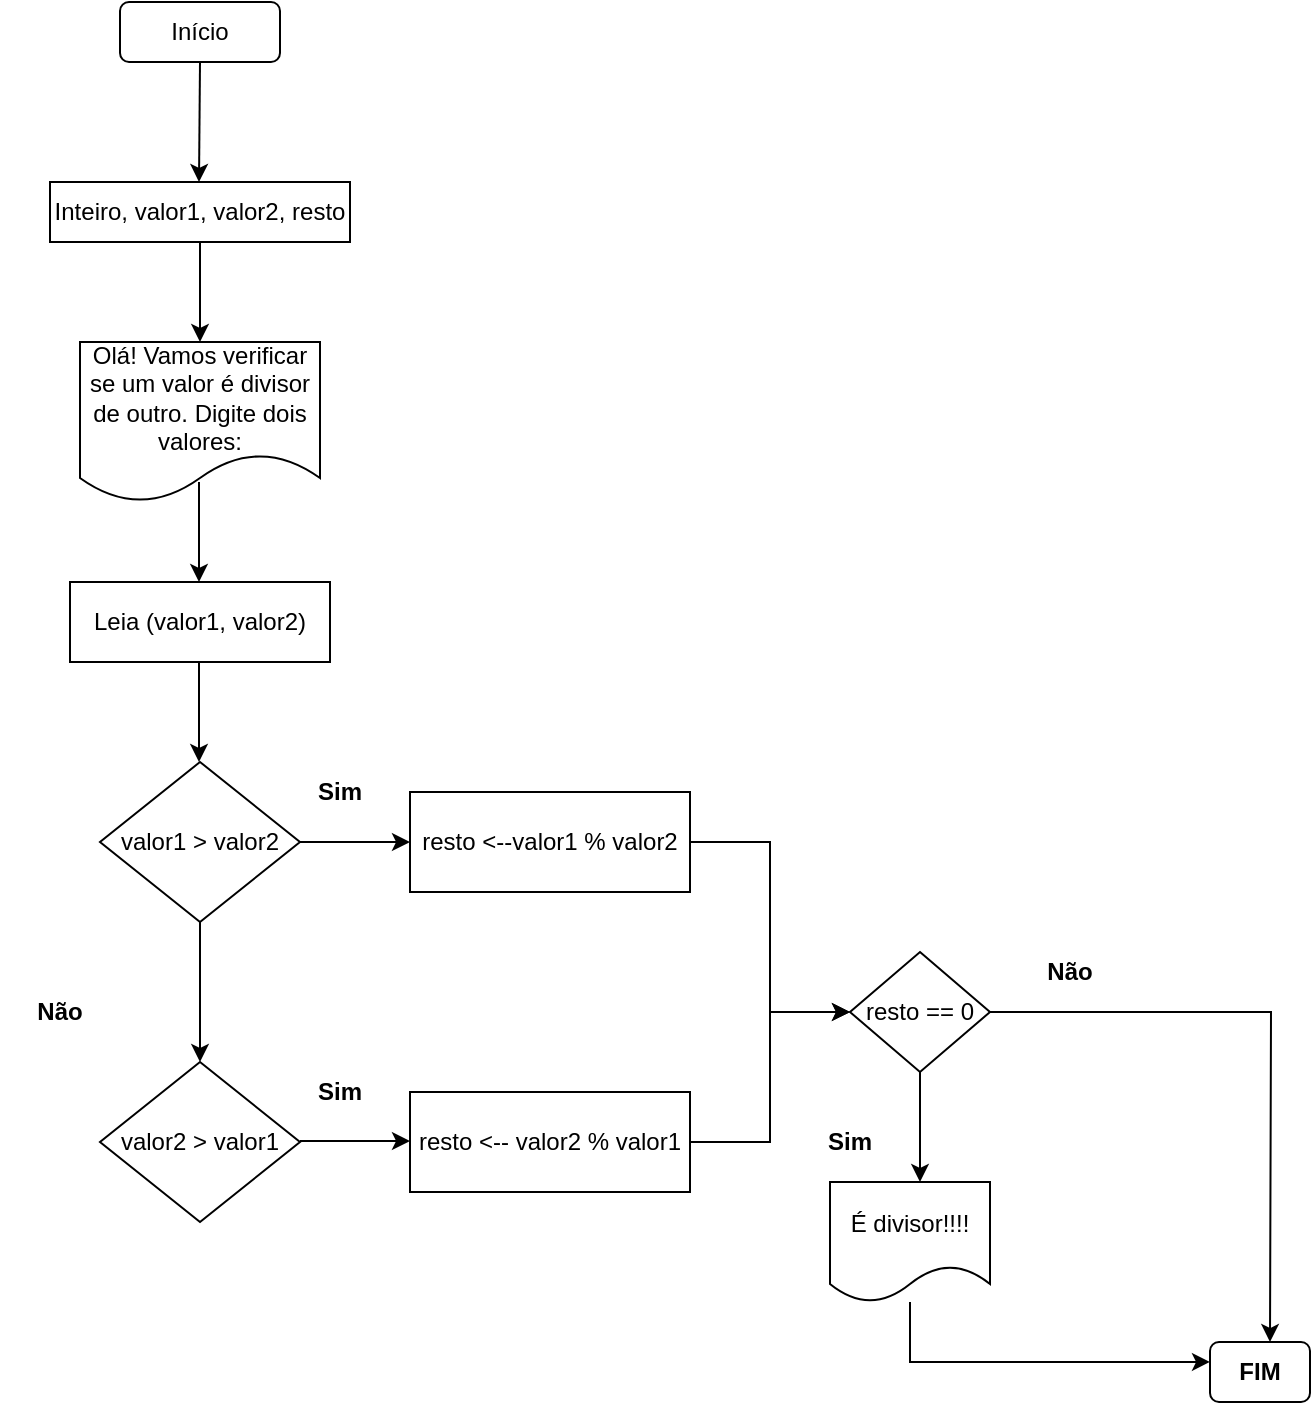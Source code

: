 <mxfile version="20.3.7" type="github">
  <diagram id="C5RBs43oDa-KdzZeNtuy" name="Page-1">
    <mxGraphModel dx="1632" dy="600" grid="1" gridSize="10" guides="1" tooltips="1" connect="1" arrows="1" fold="1" page="1" pageScale="1" pageWidth="827" pageHeight="1169" math="0" shadow="0">
      <root>
        <mxCell id="WIyWlLk6GJQsqaUBKTNV-0" />
        <mxCell id="WIyWlLk6GJQsqaUBKTNV-1" parent="WIyWlLk6GJQsqaUBKTNV-0" />
        <mxCell id="WIyWlLk6GJQsqaUBKTNV-3" value="Início" style="rounded=1;whiteSpace=wrap;html=1;fontSize=12;glass=0;strokeWidth=1;shadow=0;" parent="WIyWlLk6GJQsqaUBKTNV-1" vertex="1">
          <mxGeometry x="185" y="80" width="80" height="30" as="geometry" />
        </mxCell>
        <mxCell id="Zu7YTi2EJA5n7ZkUkfS5-6" style="edgeStyle=none;rounded=0;orthogonalLoop=1;jettySize=auto;html=1;exitX=0.5;exitY=1;exitDx=0;exitDy=0;" edge="1" parent="WIyWlLk6GJQsqaUBKTNV-1" source="Zu7YTi2EJA5n7ZkUkfS5-1">
          <mxGeometry relative="1" as="geometry">
            <mxPoint x="225" y="250" as="targetPoint" />
          </mxGeometry>
        </mxCell>
        <mxCell id="Zu7YTi2EJA5n7ZkUkfS5-1" value="Inteiro, valor1, valor2, resto" style="rounded=0;whiteSpace=wrap;html=1;fillColor=default;" vertex="1" parent="WIyWlLk6GJQsqaUBKTNV-1">
          <mxGeometry x="150" y="170" width="150" height="30" as="geometry" />
        </mxCell>
        <mxCell id="Zu7YTi2EJA5n7ZkUkfS5-7" value="Olá! Vamos verificar se um valor é divisor de outro. Digite dois valores:" style="shape=document;whiteSpace=wrap;html=1;boundedLbl=1;fillColor=default;" vertex="1" parent="WIyWlLk6GJQsqaUBKTNV-1">
          <mxGeometry x="165" y="250" width="120" height="80" as="geometry" />
        </mxCell>
        <mxCell id="Zu7YTi2EJA5n7ZkUkfS5-8" value="Leia (valor1, valor2)" style="rounded=0;whiteSpace=wrap;html=1;fillColor=default;" vertex="1" parent="WIyWlLk6GJQsqaUBKTNV-1">
          <mxGeometry x="160" y="370" width="130" height="40" as="geometry" />
        </mxCell>
        <mxCell id="Zu7YTi2EJA5n7ZkUkfS5-18" style="edgeStyle=none;rounded=0;orthogonalLoop=1;jettySize=auto;html=1;exitX=0.5;exitY=1;exitDx=0;exitDy=0;entryX=0.5;entryY=0;entryDx=0;entryDy=0;" edge="1" parent="WIyWlLk6GJQsqaUBKTNV-1" source="Zu7YTi2EJA5n7ZkUkfS5-9" target="Zu7YTi2EJA5n7ZkUkfS5-10">
          <mxGeometry relative="1" as="geometry" />
        </mxCell>
        <mxCell id="Zu7YTi2EJA5n7ZkUkfS5-19" style="edgeStyle=none;rounded=0;orthogonalLoop=1;jettySize=auto;html=1;exitX=1;exitY=0.5;exitDx=0;exitDy=0;entryX=0;entryY=0.5;entryDx=0;entryDy=0;" edge="1" parent="WIyWlLk6GJQsqaUBKTNV-1" source="Zu7YTi2EJA5n7ZkUkfS5-9" target="Zu7YTi2EJA5n7ZkUkfS5-12">
          <mxGeometry relative="1" as="geometry" />
        </mxCell>
        <mxCell id="Zu7YTi2EJA5n7ZkUkfS5-9" value="valor1 &amp;gt; valor2" style="rhombus;whiteSpace=wrap;html=1;fillColor=default;" vertex="1" parent="WIyWlLk6GJQsqaUBKTNV-1">
          <mxGeometry x="175" y="460" width="100" height="80" as="geometry" />
        </mxCell>
        <mxCell id="Zu7YTi2EJA5n7ZkUkfS5-10" value="valor2 &amp;gt; valor1" style="rhombus;whiteSpace=wrap;html=1;fillColor=default;" vertex="1" parent="WIyWlLk6GJQsqaUBKTNV-1">
          <mxGeometry x="175" y="610" width="100" height="80" as="geometry" />
        </mxCell>
        <mxCell id="Zu7YTi2EJA5n7ZkUkfS5-23" style="edgeStyle=orthogonalEdgeStyle;rounded=0;orthogonalLoop=1;jettySize=auto;html=1;exitX=1;exitY=0.5;exitDx=0;exitDy=0;entryX=0;entryY=0.5;entryDx=0;entryDy=0;" edge="1" parent="WIyWlLk6GJQsqaUBKTNV-1" source="Zu7YTi2EJA5n7ZkUkfS5-11" target="Zu7YTi2EJA5n7ZkUkfS5-13">
          <mxGeometry relative="1" as="geometry">
            <mxPoint x="510" y="580" as="targetPoint" />
            <Array as="points">
              <mxPoint x="510" y="650" />
              <mxPoint x="510" y="585" />
            </Array>
          </mxGeometry>
        </mxCell>
        <mxCell id="Zu7YTi2EJA5n7ZkUkfS5-11" value="resto &amp;lt;-- valor2 % valor1" style="rounded=0;whiteSpace=wrap;html=1;fillColor=default;" vertex="1" parent="WIyWlLk6GJQsqaUBKTNV-1">
          <mxGeometry x="330" y="625" width="140" height="50" as="geometry" />
        </mxCell>
        <mxCell id="Zu7YTi2EJA5n7ZkUkfS5-42" style="edgeStyle=orthogonalEdgeStyle;rounded=0;orthogonalLoop=1;jettySize=auto;html=1;exitX=1;exitY=0.5;exitDx=0;exitDy=0;entryX=0;entryY=0.5;entryDx=0;entryDy=0;" edge="1" parent="WIyWlLk6GJQsqaUBKTNV-1" source="Zu7YTi2EJA5n7ZkUkfS5-12" target="Zu7YTi2EJA5n7ZkUkfS5-13">
          <mxGeometry relative="1" as="geometry" />
        </mxCell>
        <mxCell id="Zu7YTi2EJA5n7ZkUkfS5-12" value="resto &amp;lt;--valor1 % valor2" style="rounded=0;whiteSpace=wrap;html=1;fillColor=default;" vertex="1" parent="WIyWlLk6GJQsqaUBKTNV-1">
          <mxGeometry x="330" y="475" width="140" height="50" as="geometry" />
        </mxCell>
        <mxCell id="Zu7YTi2EJA5n7ZkUkfS5-28" style="edgeStyle=orthogonalEdgeStyle;rounded=0;orthogonalLoop=1;jettySize=auto;html=1;exitX=0.5;exitY=1;exitDx=0;exitDy=0;" edge="1" parent="WIyWlLk6GJQsqaUBKTNV-1" source="Zu7YTi2EJA5n7ZkUkfS5-13">
          <mxGeometry relative="1" as="geometry">
            <mxPoint x="585" y="670" as="targetPoint" />
          </mxGeometry>
        </mxCell>
        <mxCell id="Zu7YTi2EJA5n7ZkUkfS5-32" style="edgeStyle=orthogonalEdgeStyle;rounded=0;orthogonalLoop=1;jettySize=auto;html=1;exitX=1;exitY=0.5;exitDx=0;exitDy=0;" edge="1" parent="WIyWlLk6GJQsqaUBKTNV-1" source="Zu7YTi2EJA5n7ZkUkfS5-13">
          <mxGeometry relative="1" as="geometry">
            <mxPoint x="760" y="750" as="targetPoint" />
          </mxGeometry>
        </mxCell>
        <mxCell id="Zu7YTi2EJA5n7ZkUkfS5-13" value="resto == 0" style="rhombus;whiteSpace=wrap;html=1;fillColor=default;" vertex="1" parent="WIyWlLk6GJQsqaUBKTNV-1">
          <mxGeometry x="550" y="555" width="70" height="60" as="geometry" />
        </mxCell>
        <mxCell id="Zu7YTi2EJA5n7ZkUkfS5-33" style="edgeStyle=orthogonalEdgeStyle;rounded=0;orthogonalLoop=1;jettySize=auto;html=1;entryX=0;entryY=0.333;entryDx=0;entryDy=0;entryPerimeter=0;" edge="1" parent="WIyWlLk6GJQsqaUBKTNV-1" source="Zu7YTi2EJA5n7ZkUkfS5-14" target="Zu7YTi2EJA5n7ZkUkfS5-38">
          <mxGeometry relative="1" as="geometry">
            <mxPoint x="720" y="760" as="targetPoint" />
            <Array as="points">
              <mxPoint x="580" y="760" />
            </Array>
          </mxGeometry>
        </mxCell>
        <mxCell id="Zu7YTi2EJA5n7ZkUkfS5-14" value="É divisor!!!!" style="shape=document;whiteSpace=wrap;html=1;boundedLbl=1;fillColor=default;" vertex="1" parent="WIyWlLk6GJQsqaUBKTNV-1">
          <mxGeometry x="540" y="670" width="80" height="60" as="geometry" />
        </mxCell>
        <mxCell id="Zu7YTi2EJA5n7ZkUkfS5-15" style="edgeStyle=none;rounded=0;orthogonalLoop=1;jettySize=auto;html=1;exitX=0.5;exitY=1;exitDx=0;exitDy=0;" edge="1" parent="WIyWlLk6GJQsqaUBKTNV-1" source="WIyWlLk6GJQsqaUBKTNV-3">
          <mxGeometry relative="1" as="geometry">
            <mxPoint x="224.5" y="170" as="targetPoint" />
            <mxPoint x="224.5" y="120" as="sourcePoint" />
          </mxGeometry>
        </mxCell>
        <mxCell id="Zu7YTi2EJA5n7ZkUkfS5-16" style="edgeStyle=none;rounded=0;orthogonalLoop=1;jettySize=auto;html=1;exitX=0.5;exitY=1;exitDx=0;exitDy=0;" edge="1" parent="WIyWlLk6GJQsqaUBKTNV-1">
          <mxGeometry relative="1" as="geometry">
            <mxPoint x="224.5" y="370" as="targetPoint" />
            <mxPoint x="224.5" y="320" as="sourcePoint" />
          </mxGeometry>
        </mxCell>
        <mxCell id="Zu7YTi2EJA5n7ZkUkfS5-17" style="edgeStyle=none;rounded=0;orthogonalLoop=1;jettySize=auto;html=1;exitX=0.5;exitY=1;exitDx=0;exitDy=0;" edge="1" parent="WIyWlLk6GJQsqaUBKTNV-1">
          <mxGeometry relative="1" as="geometry">
            <mxPoint x="224.5" y="460" as="targetPoint" />
            <mxPoint x="224.5" y="410" as="sourcePoint" />
          </mxGeometry>
        </mxCell>
        <mxCell id="Zu7YTi2EJA5n7ZkUkfS5-20" style="edgeStyle=none;rounded=0;orthogonalLoop=1;jettySize=auto;html=1;exitX=1;exitY=0.5;exitDx=0;exitDy=0;entryX=0;entryY=0.5;entryDx=0;entryDy=0;" edge="1" parent="WIyWlLk6GJQsqaUBKTNV-1">
          <mxGeometry relative="1" as="geometry">
            <mxPoint x="275" y="649.5" as="sourcePoint" />
            <mxPoint x="330" y="649.5" as="targetPoint" />
          </mxGeometry>
        </mxCell>
        <mxCell id="Zu7YTi2EJA5n7ZkUkfS5-29" value="&lt;b&gt;Sim&lt;/b&gt;" style="text;html=1;strokeColor=none;fillColor=none;align=center;verticalAlign=middle;whiteSpace=wrap;rounded=0;" vertex="1" parent="WIyWlLk6GJQsqaUBKTNV-1">
          <mxGeometry x="265" y="460" width="60" height="30" as="geometry" />
        </mxCell>
        <mxCell id="Zu7YTi2EJA5n7ZkUkfS5-30" value="&lt;b&gt;Sim&lt;/b&gt;" style="text;html=1;strokeColor=none;fillColor=none;align=center;verticalAlign=middle;whiteSpace=wrap;rounded=0;" vertex="1" parent="WIyWlLk6GJQsqaUBKTNV-1">
          <mxGeometry x="265" y="610" width="60" height="30" as="geometry" />
        </mxCell>
        <mxCell id="Zu7YTi2EJA5n7ZkUkfS5-31" value="&lt;b&gt;Sim&lt;/b&gt;" style="text;html=1;strokeColor=none;fillColor=none;align=center;verticalAlign=middle;whiteSpace=wrap;rounded=0;" vertex="1" parent="WIyWlLk6GJQsqaUBKTNV-1">
          <mxGeometry x="520" y="635" width="60" height="30" as="geometry" />
        </mxCell>
        <mxCell id="Zu7YTi2EJA5n7ZkUkfS5-34" value="&lt;b&gt;Não&lt;/b&gt;" style="text;html=1;strokeColor=none;fillColor=none;align=center;verticalAlign=middle;whiteSpace=wrap;rounded=0;" vertex="1" parent="WIyWlLk6GJQsqaUBKTNV-1">
          <mxGeometry x="125" y="570" width="60" height="30" as="geometry" />
        </mxCell>
        <mxCell id="Zu7YTi2EJA5n7ZkUkfS5-35" value="&lt;b&gt;Não&lt;/b&gt;" style="text;html=1;strokeColor=none;fillColor=none;align=center;verticalAlign=middle;whiteSpace=wrap;rounded=0;" vertex="1" parent="WIyWlLk6GJQsqaUBKTNV-1">
          <mxGeometry x="630" y="550" width="60" height="30" as="geometry" />
        </mxCell>
        <mxCell id="Zu7YTi2EJA5n7ZkUkfS5-38" value="&lt;b&gt;FIM&lt;/b&gt;" style="rounded=1;whiteSpace=wrap;html=1;fillColor=default;" vertex="1" parent="WIyWlLk6GJQsqaUBKTNV-1">
          <mxGeometry x="730" y="750" width="50" height="30" as="geometry" />
        </mxCell>
      </root>
    </mxGraphModel>
  </diagram>
</mxfile>
